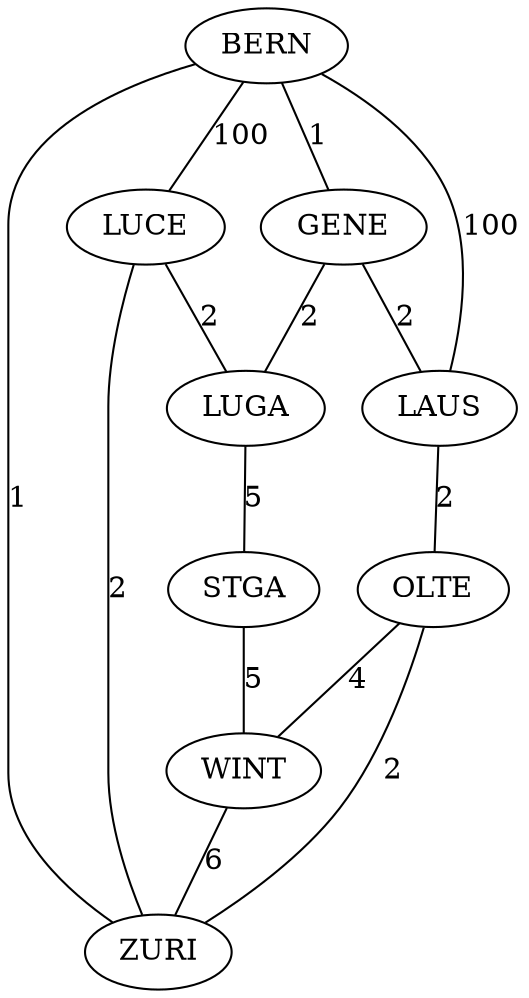 graph test{
	OLTE [pos="0,0!"];
	WINT [pos="5,0!"];
	ZURI [pos="3,-1!"];
	STGA [pos="6,-1.25!"];
	LUCE [pos="3,-3!"];
	BERN [pos="1,-3.5!"];
	LAUS [pos="-1,-4.5!"];
	GENE [pos="-1.5,-6!"];
	LUGA [pos="3,-5.75!"];
	
BERN -- GENE [label="1"]
BERN -- LAUS [label="100"]
BERN -- LUCE [label="100"]
BERN -- ZURI [label="1"]
GENE -- LAUS [label="2"]
GENE -- LUGA [label="2"]
LAUS -- OLTE [label="2"]
LUCE -- LUGA [label="2"]
LUCE -- ZURI [label="2"]
LUGA -- STGA [label="5"]
OLTE -- WINT [label="4"]
OLTE -- ZURI [label="2"]
STGA -- WINT [label="5"]
WINT -- ZURI [label="6"]

}
